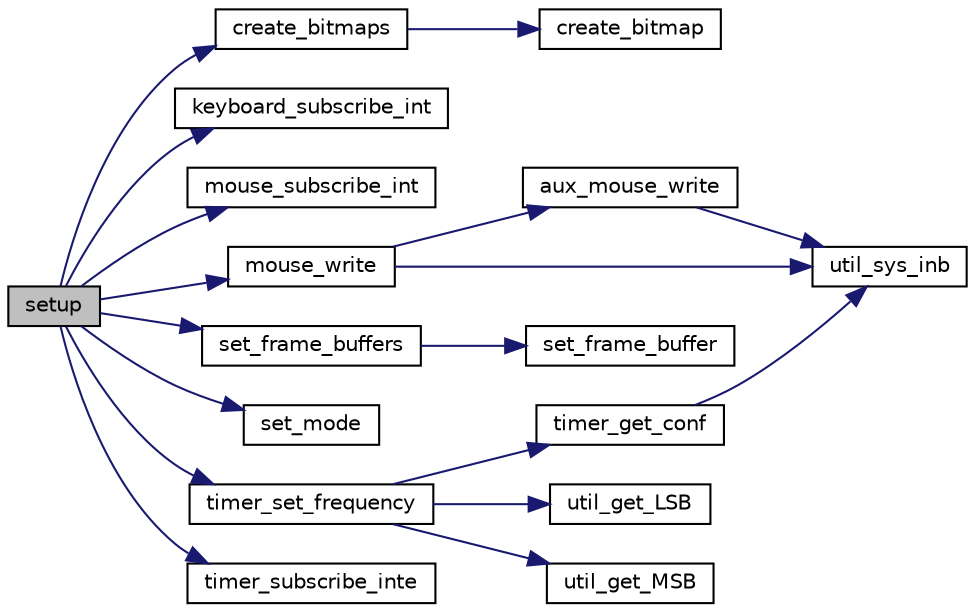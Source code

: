 digraph "setup"
{
 // LATEX_PDF_SIZE
  edge [fontname="Helvetica",fontsize="10",labelfontname="Helvetica",labelfontsize="10"];
  node [fontname="Helvetica",fontsize="10",shape=record];
  rankdir="LR";
  Node1 [label="setup",height=0.2,width=0.4,color="black", fillcolor="grey75", style="filled", fontcolor="black",tooltip=" "];
  Node1 -> Node2 [color="midnightblue",fontsize="10",style="solid",fontname="Helvetica"];
  Node2 [label="create_bitmaps",height=0.2,width=0.4,color="black", fillcolor="white", style="filled",URL="$game_8c.html#addc8a9450a2f61f0c8bc0f4f819b1f52",tooltip="Predefine the sprites used in the game."];
  Node2 -> Node3 [color="midnightblue",fontsize="10",style="solid",fontname="Helvetica"];
  Node3 [label="create_bitmap",height=0.2,width=0.4,color="black", fillcolor="white", style="filled",URL="$bitmap_8c.html#a92a7f9548f96fb0f9191788f1cec9307",tooltip="Creates a bitmap."];
  Node1 -> Node4 [color="midnightblue",fontsize="10",style="solid",fontname="Helvetica"];
  Node4 [label="keyboard_subscribe_int",height=0.2,width=0.4,color="black", fillcolor="white", style="filled",URL="$keyboard_8c.html#aa23b07fa2192ce772fe143de1bc99695",tooltip="Subscribes and enables Keyboard interrupts."];
  Node1 -> Node5 [color="midnightblue",fontsize="10",style="solid",fontname="Helvetica"];
  Node5 [label="mouse_subscribe_int",height=0.2,width=0.4,color="black", fillcolor="white", style="filled",URL="$mouse_8c.html#a08895a8a691590216c1e72bbf1b2d333",tooltip="Subscribes and enables mouse interrupts."];
  Node1 -> Node6 [color="midnightblue",fontsize="10",style="solid",fontname="Helvetica"];
  Node6 [label="mouse_write",height=0.2,width=0.4,color="black", fillcolor="white", style="filled",URL="$mouse_8c.html#a1703c3c5b61eef30d724b15cafd1d75e",tooltip="Writes a command to the mouse."];
  Node6 -> Node7 [color="midnightblue",fontsize="10",style="solid",fontname="Helvetica"];
  Node7 [label="aux_mouse_write",height=0.2,width=0.4,color="black", fillcolor="white", style="filled",URL="$mouse_8c.html#a2de06722549d4a1fbb3ed1f3746d0ef8",tooltip="Writes a command byte to a specified port related to mouse input."];
  Node7 -> Node8 [color="midnightblue",fontsize="10",style="solid",fontname="Helvetica"];
  Node8 [label="util_sys_inb",height=0.2,width=0.4,color="black", fillcolor="white", style="filled",URL="$utils_8c.html#a79a031a8611f5b2d6afa4158e92b0fb4",tooltip=" "];
  Node6 -> Node8 [color="midnightblue",fontsize="10",style="solid",fontname="Helvetica"];
  Node1 -> Node9 [color="midnightblue",fontsize="10",style="solid",fontname="Helvetica"];
  Node9 [label="set_frame_buffers",height=0.2,width=0.4,color="black", fillcolor="white", style="filled",URL="$video_8c.html#a3ad9f04212e7602618a0dd7ad4afbd4e",tooltip="Prepares the frame buffers, using a single buffer or a double buffer."];
  Node9 -> Node10 [color="midnightblue",fontsize="10",style="solid",fontname="Helvetica"];
  Node10 [label="set_frame_buffer",height=0.2,width=0.4,color="black", fillcolor="white", style="filled",URL="$video_8c.html#a55bb0148c696baca125c2c03bd585ae5",tooltip="Sets the frame buffer to the one specified in the argument."];
  Node1 -> Node11 [color="midnightblue",fontsize="10",style="solid",fontname="Helvetica"];
  Node11 [label="set_mode",height=0.2,width=0.4,color="black", fillcolor="white", style="filled",URL="$video_8c.html#ada3e20ea63a4f7e572c329f56f8dda44",tooltip="Sets the graphic mode to the one specified in the argument."];
  Node1 -> Node12 [color="midnightblue",fontsize="10",style="solid",fontname="Helvetica"];
  Node12 [label="timer_set_frequency",height=0.2,width=0.4,color="black", fillcolor="white", style="filled",URL="$timer_8c.html#af2c04fa8e97ffa748fd3f612886a92a7",tooltip="Sets the frequency of the timer."];
  Node12 -> Node13 [color="midnightblue",fontsize="10",style="solid",fontname="Helvetica"];
  Node13 [label="timer_get_conf",height=0.2,width=0.4,color="black", fillcolor="white", style="filled",URL="$timer_8c.html#a703c60b40c8c49607d6ecb6fef82d27a",tooltip="Gets the configuration of the timer."];
  Node13 -> Node8 [color="midnightblue",fontsize="10",style="solid",fontname="Helvetica"];
  Node12 -> Node14 [color="midnightblue",fontsize="10",style="solid",fontname="Helvetica"];
  Node14 [label="util_get_LSB",height=0.2,width=0.4,color="black", fillcolor="white", style="filled",URL="$utils_8c.html#a81621440b3d65680979425e39aa8c789",tooltip=" "];
  Node12 -> Node15 [color="midnightblue",fontsize="10",style="solid",fontname="Helvetica"];
  Node15 [label="util_get_MSB",height=0.2,width=0.4,color="black", fillcolor="white", style="filled",URL="$utils_8c.html#a6a880076cd2ec468834438b6e0c58836",tooltip=" "];
  Node1 -> Node16 [color="midnightblue",fontsize="10",style="solid",fontname="Helvetica"];
  Node16 [label="timer_subscribe_inte",height=0.2,width=0.4,color="black", fillcolor="white", style="filled",URL="$timer_8c.html#ad5933b04569bc9d2833f4706e3fea541",tooltip="Subscribes the timer interrupts, using sys_irqsetpolicy."];
}
